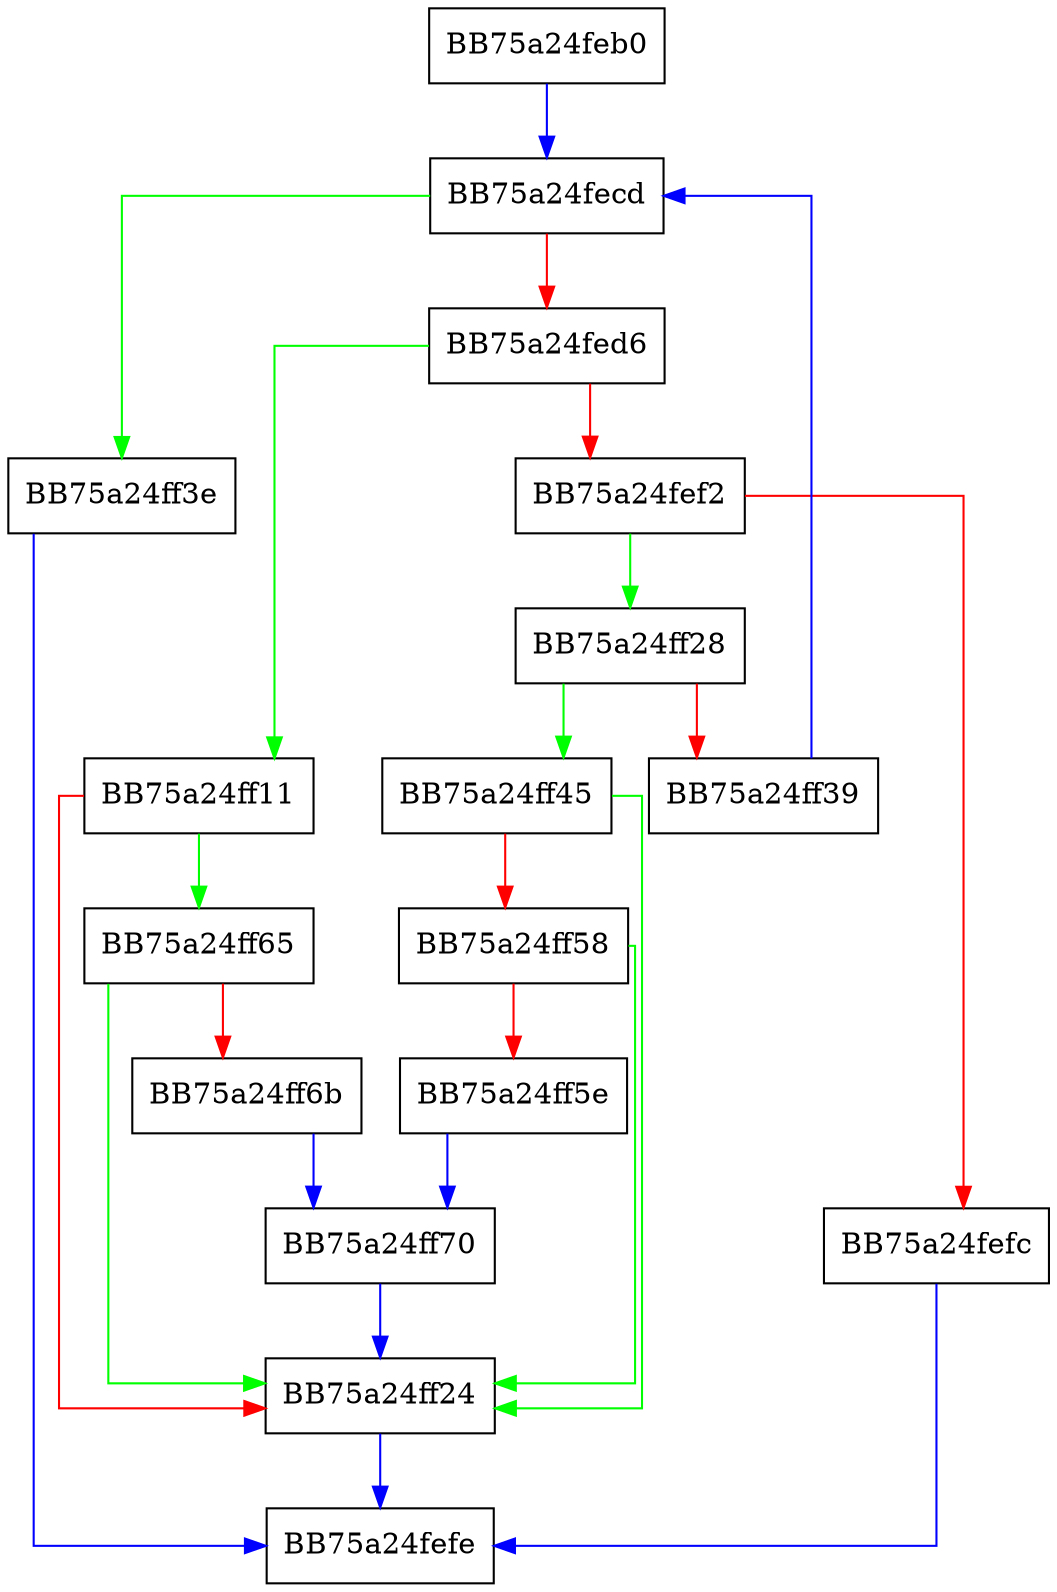 digraph MakeUniqueName {
  node [shape="box"];
  graph [splines=ortho];
  BB75a24feb0 -> BB75a24fecd [color="blue"];
  BB75a24fecd -> BB75a24ff3e [color="green"];
  BB75a24fecd -> BB75a24fed6 [color="red"];
  BB75a24fed6 -> BB75a24ff11 [color="green"];
  BB75a24fed6 -> BB75a24fef2 [color="red"];
  BB75a24fef2 -> BB75a24ff28 [color="green"];
  BB75a24fef2 -> BB75a24fefc [color="red"];
  BB75a24fefc -> BB75a24fefe [color="blue"];
  BB75a24ff11 -> BB75a24ff65 [color="green"];
  BB75a24ff11 -> BB75a24ff24 [color="red"];
  BB75a24ff24 -> BB75a24fefe [color="blue"];
  BB75a24ff28 -> BB75a24ff45 [color="green"];
  BB75a24ff28 -> BB75a24ff39 [color="red"];
  BB75a24ff39 -> BB75a24fecd [color="blue"];
  BB75a24ff3e -> BB75a24fefe [color="blue"];
  BB75a24ff45 -> BB75a24ff24 [color="green"];
  BB75a24ff45 -> BB75a24ff58 [color="red"];
  BB75a24ff58 -> BB75a24ff24 [color="green"];
  BB75a24ff58 -> BB75a24ff5e [color="red"];
  BB75a24ff5e -> BB75a24ff70 [color="blue"];
  BB75a24ff65 -> BB75a24ff24 [color="green"];
  BB75a24ff65 -> BB75a24ff6b [color="red"];
  BB75a24ff6b -> BB75a24ff70 [color="blue"];
  BB75a24ff70 -> BB75a24ff24 [color="blue"];
}